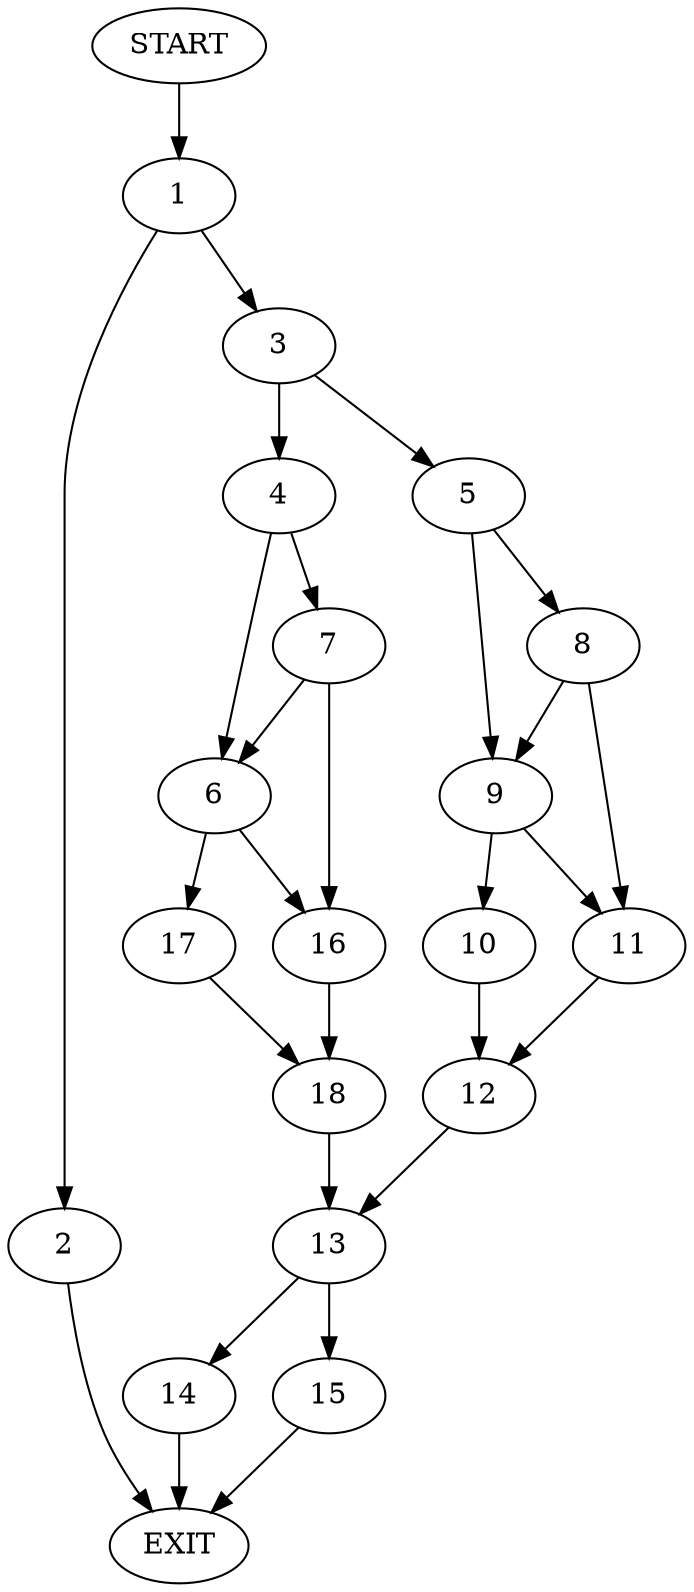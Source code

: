 digraph {
0 [label="START"]
19 [label="EXIT"]
0 -> 1
1 -> 2
1 -> 3
2 -> 19
3 -> 4
3 -> 5
4 -> 6
4 -> 7
5 -> 8
5 -> 9
9 -> 10
9 -> 11
8 -> 9
8 -> 11
11 -> 12
10 -> 12
12 -> 13
13 -> 14
13 -> 15
7 -> 6
7 -> 16
6 -> 17
6 -> 16
16 -> 18
17 -> 18
18 -> 13
14 -> 19
15 -> 19
}
